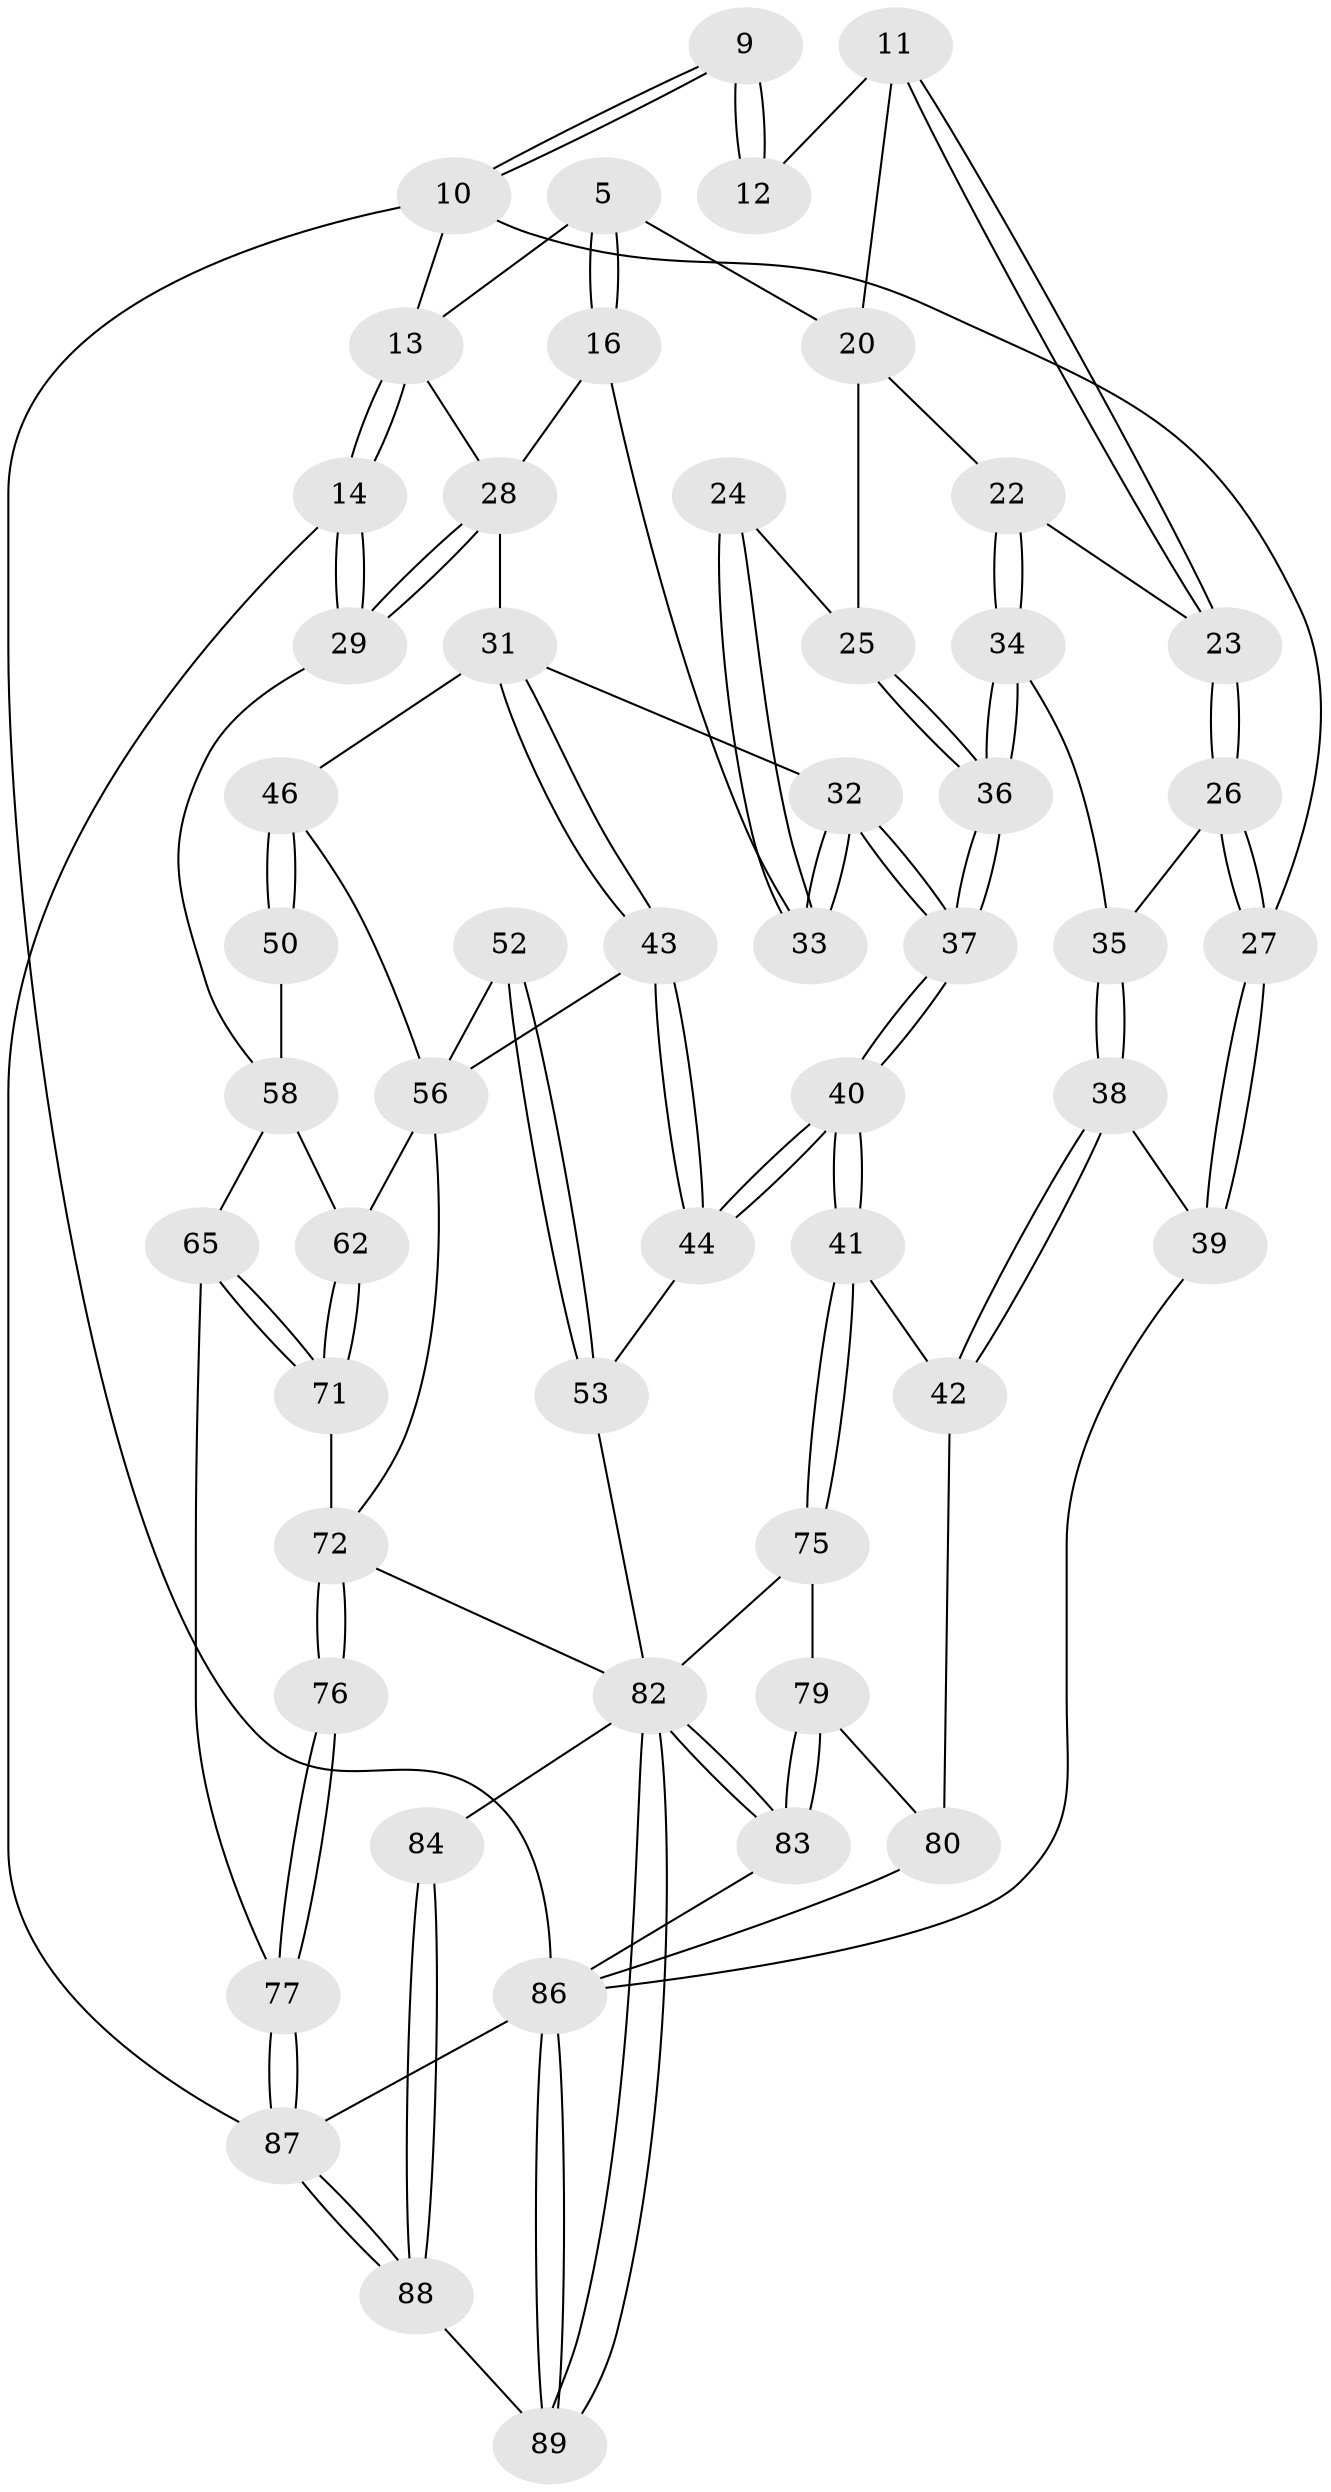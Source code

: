 // original degree distribution, {3: 0.033707865168539325, 5: 0.5280898876404494, 4: 0.2247191011235955, 6: 0.21348314606741572}
// Generated by graph-tools (version 1.1) at 2025/05/03/04/25 22:05:35]
// undirected, 53 vertices, 122 edges
graph export_dot {
graph [start="1"]
  node [color=gray90,style=filled];
  5 [pos="+0.6311290808544524+0"];
  9 [pos="+0+0.17787463509428933"];
  10 [pos="+0+0.21893064735208798"];
  11 [pos="+0.205453605247428+0.16252334370647845",super="+2"];
  12 [pos="+0.15346190016527927+0.13372035069868662",super="+8"];
  13 [pos="+0.7571943075596098+0",super="+7"];
  14 [pos="+1+0"];
  16 [pos="+0.7002032035877036+0.2106096311156573"];
  20 [pos="+0.35062473304201136+0.18683155130173112",super="+4"];
  22 [pos="+0.2848655328634886+0.2079910676515447"];
  23 [pos="+0.2516886622641095+0.19958721090221052"];
  24 [pos="+0.5234038378836401+0.2541929203726996",super="+18"];
  25 [pos="+0.4410810705393894+0.27446087620346976",super="+21"];
  26 [pos="+0.11964743709010031+0.31004643122394004"];
  27 [pos="+0+0.30551525647822125"];
  28 [pos="+0.977502501119818+0.2760839360874499",super="+15"];
  29 [pos="+1+0.30670190264361197"];
  31 [pos="+0.7125223386253798+0.3497334320340704",super="+30"];
  32 [pos="+0.6616318276847751+0.3009132383589213"];
  33 [pos="+0.6584304612963467+0.286831319006521",super="+17"];
  34 [pos="+0.26150629831367356+0.3339773171713289"];
  35 [pos="+0.21631638681792292+0.36554711176552007"];
  36 [pos="+0.43092281562319573+0.42535118865235966"];
  37 [pos="+0.4570793251079124+0.5259533135630213"];
  38 [pos="+0.210037299315806+0.5360866747721393"];
  39 [pos="+0+0.4512066910180758"];
  40 [pos="+0.45684242641229855+0.5310275029611272"];
  41 [pos="+0.327014476535515+0.6051168243113277"];
  42 [pos="+0.29449015467180245+0.6142307526444506"];
  43 [pos="+0.6428293069626563+0.47428902355924224"];
  44 [pos="+0.4636679284015227+0.534359508256025"];
  46 [pos="+0.7410196192327565+0.45718640753272327",super="+45"];
  50 [pos="+0.7970563700309503+0.5189845021183404",super="+49"];
  52 [pos="+0.7268877197420321+0.6046504388875821"];
  53 [pos="+0.4712925362714132+0.5409377092312415"];
  56 [pos="+0.737574587956428+0.6057464957527983",super="+51"];
  58 [pos="+0.9070323174219147+0.6209212162694028",super="+54+57"];
  62 [pos="+0.8303299938724257+0.7104142264501918",super="+55"];
  65 [pos="+1+0.882775769818469"];
  71 [pos="+0.8099412951999259+0.744304394101968"];
  72 [pos="+0.8057684618695374+0.7457338722360519",super="+68+69"];
  75 [pos="+0.4734900548851127+0.8313336375098271"];
  76 [pos="+0.7095399554192066+0.8445710729900372"];
  77 [pos="+0.7442350487161028+0.8887641609295583",super="+64"];
  79 [pos="+0.3943313201575343+0.8564513002004579"];
  80 [pos="+0.27264745338849194+0.8247527513735603",super="+61"];
  82 [pos="+0.4157454380594355+1",super="+81+74+73+70"];
  83 [pos="+0.4063019441849981+1"];
  84 [pos="+0.5840634657608524+0.9524798238866201",super="+78"];
  86 [pos="+0+1",super="+60+85+59"];
  87 [pos="+0.7012994963523091+1",super="+63"];
  88 [pos="+0.6842575465377306+1"];
  89 [pos="+0.4189774938718051+1"];
  5 -- 16;
  5 -- 16;
  5 -- 13;
  5 -- 20;
  9 -- 10;
  9 -- 10;
  9 -- 12 [weight=2];
  9 -- 12;
  10 -- 27;
  10 -- 13;
  10 -- 86;
  11 -- 12 [weight=2];
  11 -- 23;
  11 -- 23;
  11 -- 20;
  13 -- 14 [weight=2];
  13 -- 14;
  13 -- 28;
  14 -- 29;
  14 -- 29;
  14 -- 87;
  16 -- 33;
  16 -- 28;
  20 -- 22;
  20 -- 25 [weight=2];
  22 -- 23;
  22 -- 34;
  22 -- 34;
  23 -- 26;
  23 -- 26;
  24 -- 25 [weight=2];
  24 -- 33 [weight=2];
  24 -- 33;
  25 -- 36;
  25 -- 36;
  26 -- 27;
  26 -- 27;
  26 -- 35;
  27 -- 39;
  27 -- 39;
  28 -- 29;
  28 -- 29;
  28 -- 31;
  29 -- 58;
  31 -- 32;
  31 -- 43;
  31 -- 43;
  31 -- 46;
  32 -- 33;
  32 -- 33;
  32 -- 37;
  32 -- 37;
  34 -- 35;
  34 -- 36;
  34 -- 36;
  35 -- 38;
  35 -- 38;
  36 -- 37;
  36 -- 37;
  37 -- 40;
  37 -- 40;
  38 -- 39;
  38 -- 42;
  38 -- 42;
  39 -- 86;
  40 -- 41;
  40 -- 41;
  40 -- 44;
  40 -- 44;
  41 -- 42;
  41 -- 75;
  41 -- 75;
  42 -- 80;
  43 -- 44;
  43 -- 44;
  43 -- 56;
  44 -- 53;
  46 -- 50 [weight=2];
  46 -- 50;
  46 -- 56;
  50 -- 58 [weight=2];
  52 -- 53;
  52 -- 53;
  52 -- 56;
  53 -- 82;
  56 -- 62;
  56 -- 72;
  58 -- 62 [weight=2];
  58 -- 65;
  62 -- 71;
  62 -- 71;
  65 -- 71;
  65 -- 71;
  65 -- 77;
  71 -- 72;
  72 -- 76 [weight=2];
  72 -- 76;
  72 -- 82;
  75 -- 79;
  75 -- 82;
  76 -- 77;
  76 -- 77;
  77 -- 87 [weight=2];
  77 -- 87;
  79 -- 80;
  79 -- 83;
  79 -- 83;
  80 -- 86 [weight=2];
  82 -- 83;
  82 -- 83;
  82 -- 89;
  82 -- 89;
  82 -- 84 [weight=3];
  83 -- 86;
  84 -- 88;
  84 -- 88;
  86 -- 89;
  86 -- 89;
  86 -- 87;
  87 -- 88;
  87 -- 88;
  88 -- 89;
}
